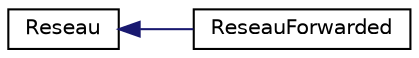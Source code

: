 digraph "Graphical Class Hierarchy"
{
 // LATEX_PDF_SIZE
  edge [fontname="Helvetica",fontsize="10",labelfontname="Helvetica",labelfontsize="10"];
  node [fontname="Helvetica",fontsize="10",shape=record];
  rankdir="LR";
  Node0 [label="Reseau",height=0.2,width=0.4,color="black", fillcolor="white", style="filled",URL="$class_reseau.html",tooltip=" "];
  Node0 -> Node1 [dir="back",color="midnightblue",fontsize="10",style="solid",fontname="Helvetica"];
  Node1 [label="ReseauForwarded",height=0.2,width=0.4,color="black", fillcolor="white", style="filled",URL="$class_reseau_forwarded.html",tooltip=" "];
}
